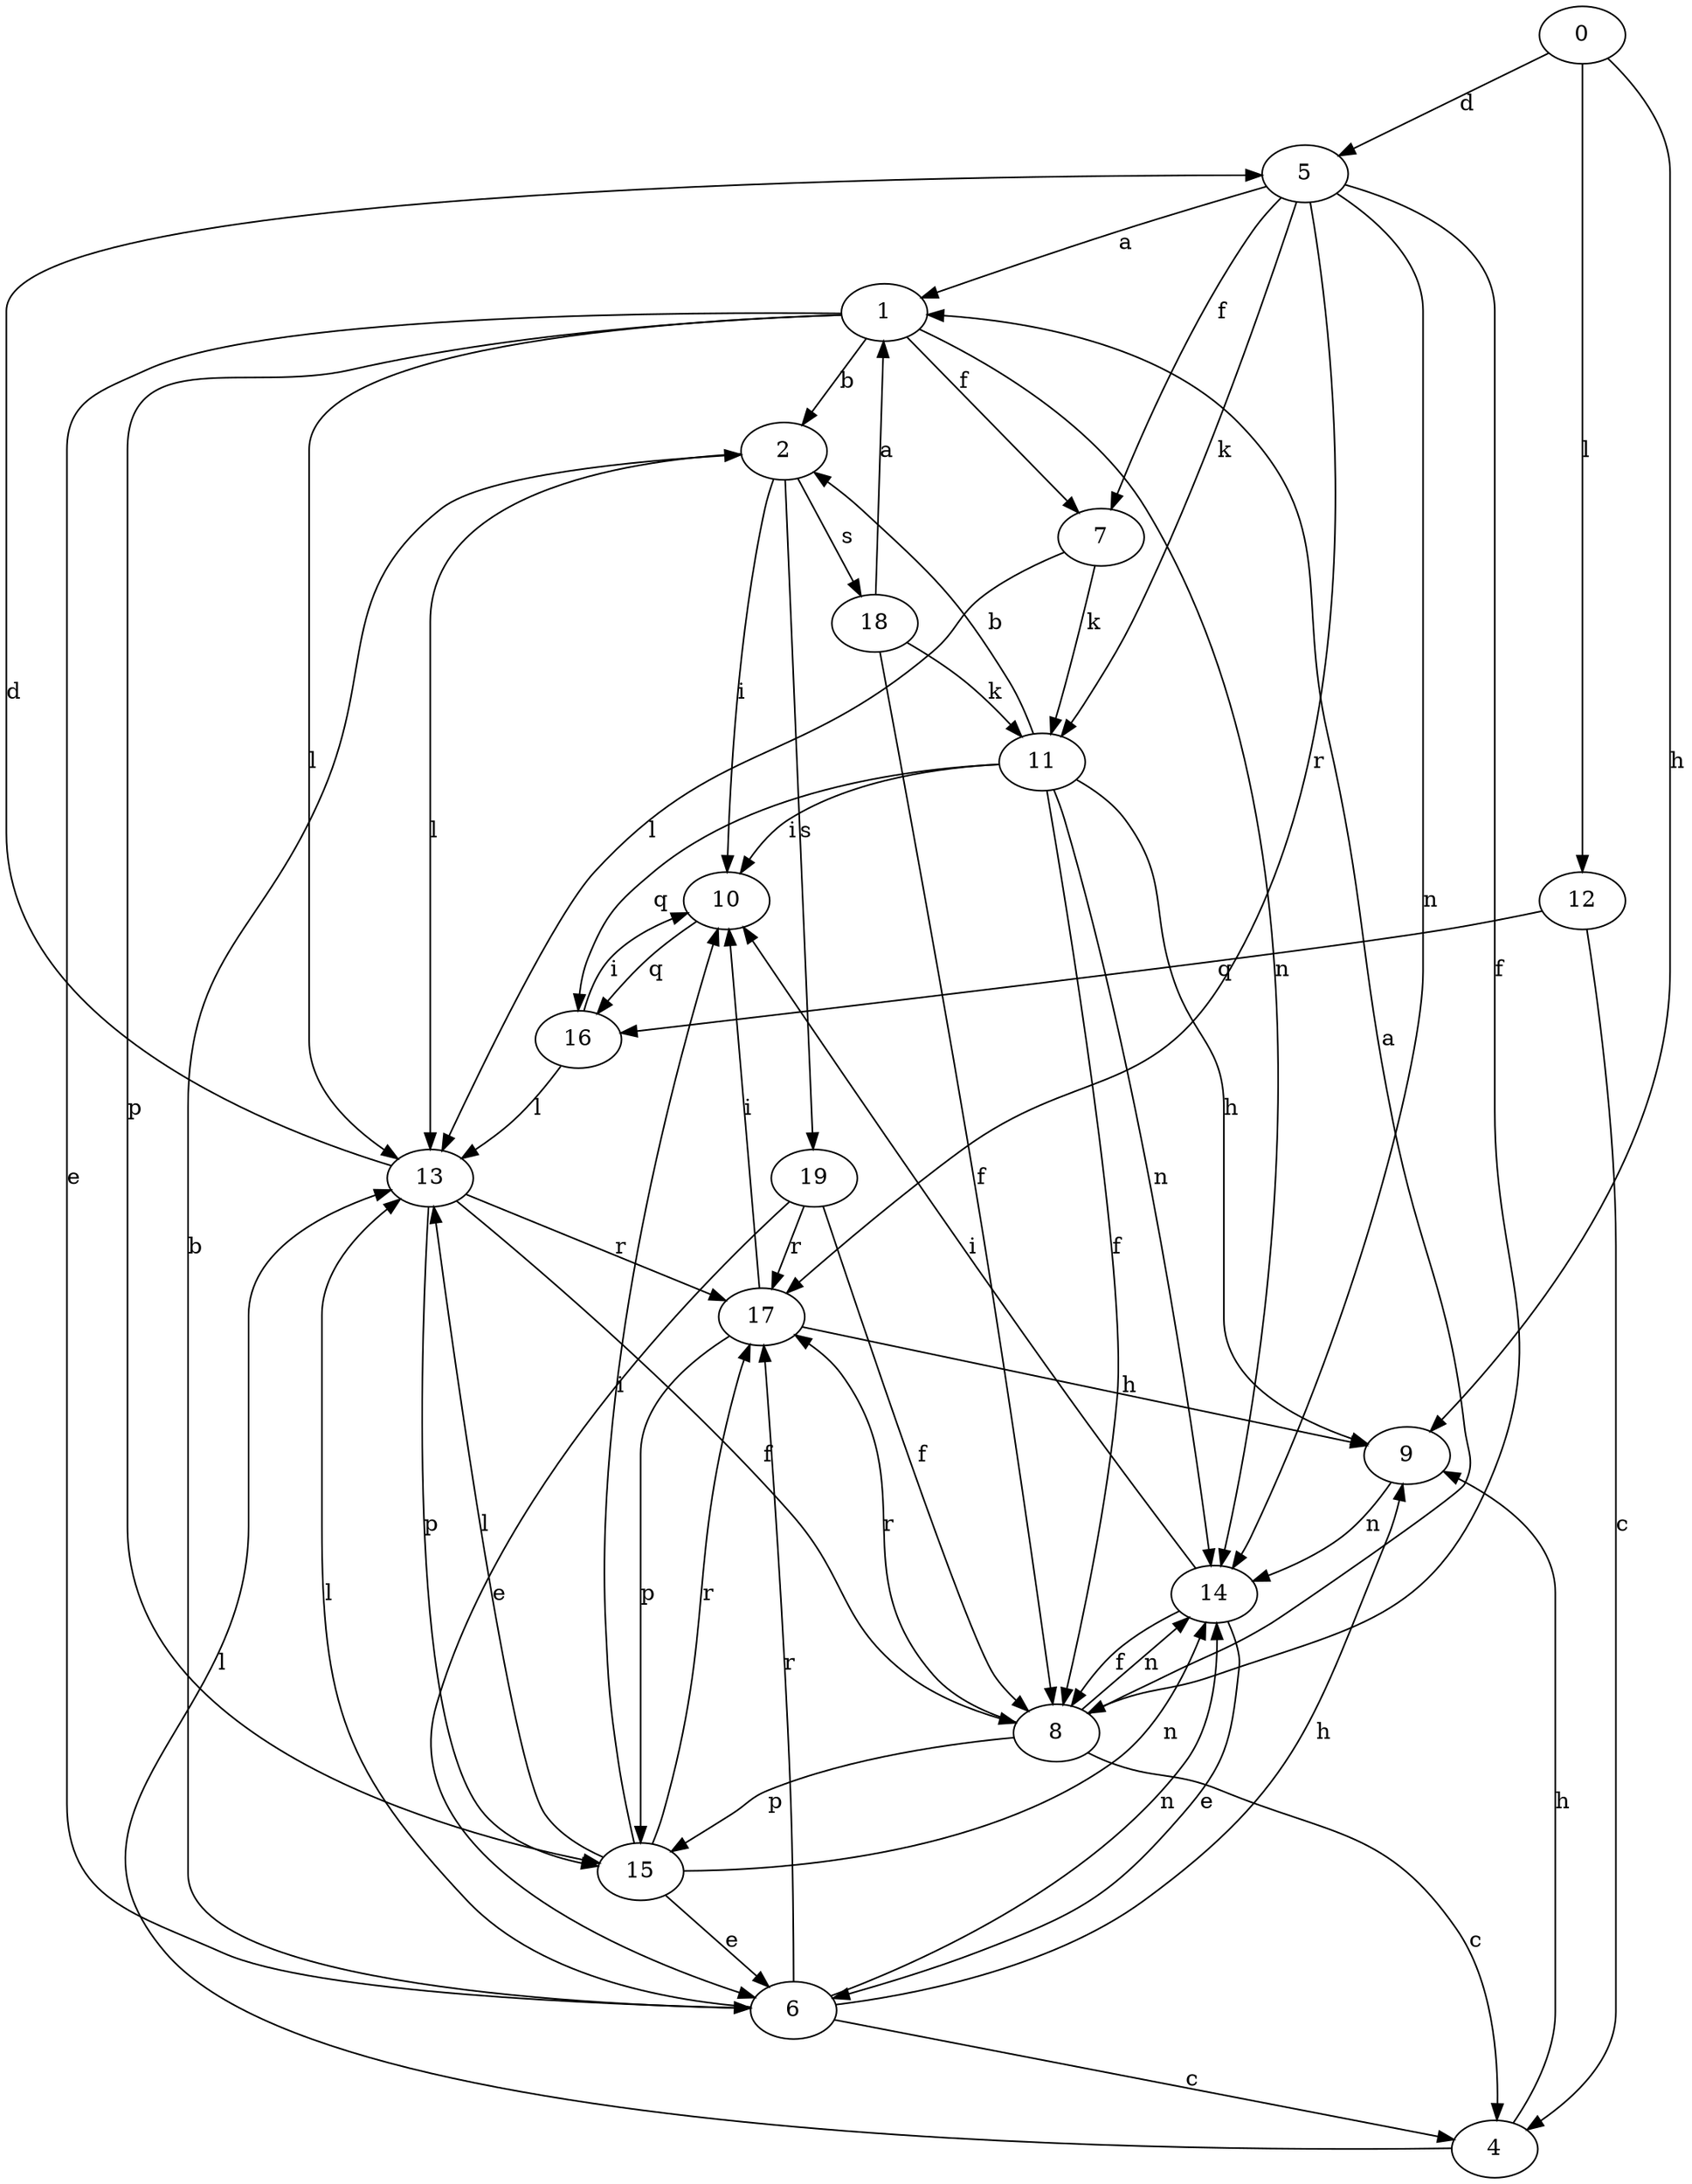 strict digraph  {
0;
1;
2;
4;
5;
6;
7;
8;
9;
10;
11;
12;
13;
14;
15;
16;
17;
18;
19;
0 -> 5  [label=d];
0 -> 9  [label=h];
0 -> 12  [label=l];
1 -> 2  [label=b];
1 -> 6  [label=e];
1 -> 7  [label=f];
1 -> 13  [label=l];
1 -> 14  [label=n];
1 -> 15  [label=p];
2 -> 10  [label=i];
2 -> 13  [label=l];
2 -> 18  [label=s];
2 -> 19  [label=s];
4 -> 9  [label=h];
4 -> 13  [label=l];
5 -> 1  [label=a];
5 -> 7  [label=f];
5 -> 8  [label=f];
5 -> 11  [label=k];
5 -> 14  [label=n];
5 -> 17  [label=r];
6 -> 2  [label=b];
6 -> 4  [label=c];
6 -> 9  [label=h];
6 -> 13  [label=l];
6 -> 14  [label=n];
6 -> 17  [label=r];
7 -> 11  [label=k];
7 -> 13  [label=l];
8 -> 1  [label=a];
8 -> 4  [label=c];
8 -> 14  [label=n];
8 -> 15  [label=p];
8 -> 17  [label=r];
9 -> 14  [label=n];
10 -> 16  [label=q];
11 -> 2  [label=b];
11 -> 8  [label=f];
11 -> 9  [label=h];
11 -> 10  [label=i];
11 -> 14  [label=n];
11 -> 16  [label=q];
12 -> 4  [label=c];
12 -> 16  [label=q];
13 -> 5  [label=d];
13 -> 8  [label=f];
13 -> 15  [label=p];
13 -> 17  [label=r];
14 -> 6  [label=e];
14 -> 8  [label=f];
14 -> 10  [label=i];
15 -> 6  [label=e];
15 -> 10  [label=i];
15 -> 13  [label=l];
15 -> 14  [label=n];
15 -> 17  [label=r];
16 -> 10  [label=i];
16 -> 13  [label=l];
17 -> 9  [label=h];
17 -> 10  [label=i];
17 -> 15  [label=p];
18 -> 1  [label=a];
18 -> 8  [label=f];
18 -> 11  [label=k];
19 -> 6  [label=e];
19 -> 8  [label=f];
19 -> 17  [label=r];
}
